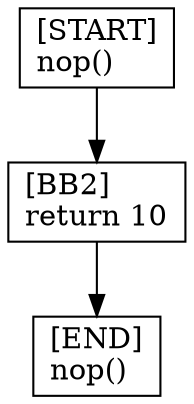 digraph {
  node [shape=box]
  BB2 [label="[BB2]\lreturn 10\l"];
  END [label="[END]\lnop()\l"];
  START [label="[START]\lnop()\l"];
  BB2 -> END;
  START -> BB2;
}

